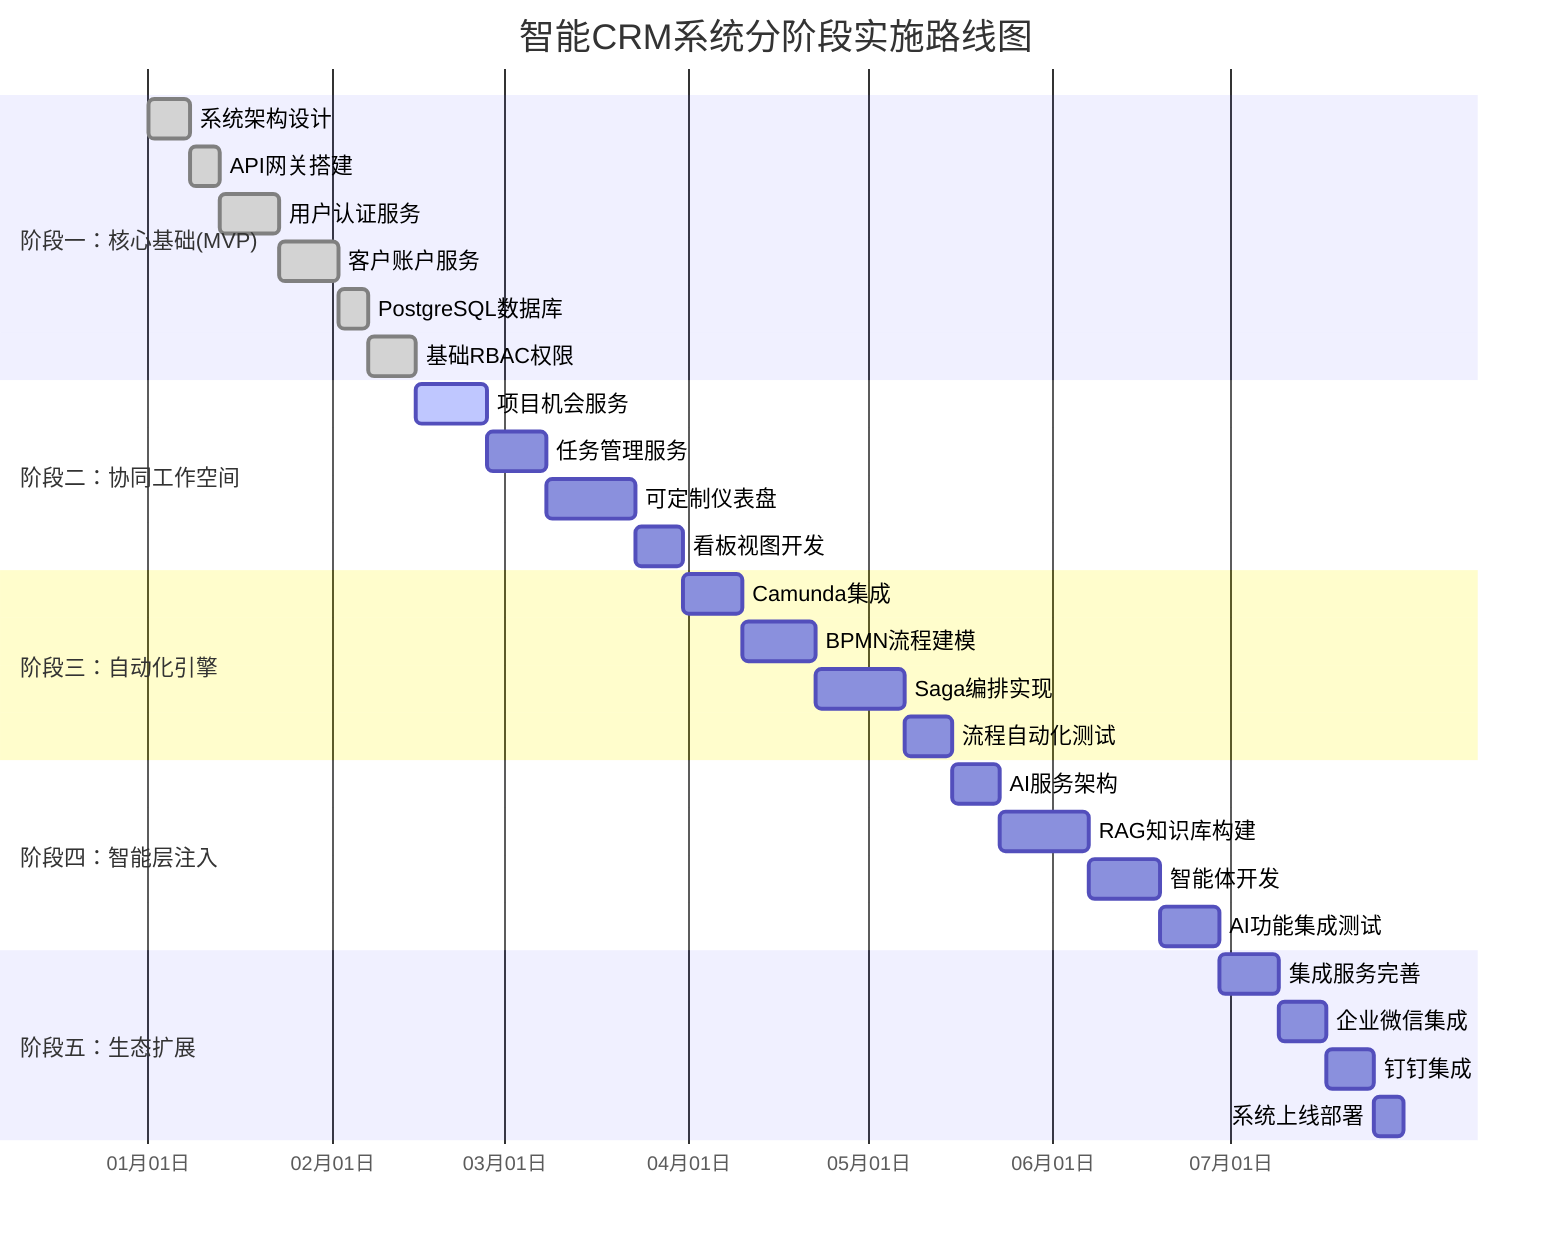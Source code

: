 gantt
    title 智能CRM系统分阶段实施路线图
    dateFormat  YYYY-MM-DD
    axisFormat  %m月%d日
    
    section 阶段一：核心基础(MVP)
    系统架构设计           :done, arch, 2024-01-01, 7d
    API网关搭建           :done, gateway, after arch, 5d
    用户认证服务          :done, auth, after gateway, 10d
    客户账户服务          :done, customer, after auth, 10d
    PostgreSQL数据库      :done, db, after customer, 5d
    基础RBAC权限         :done, rbac, after db, 8d
    
    section 阶段二：协同工作空间
    项目机会服务          :active, project, after rbac, 12d
    任务管理服务          :task, after project, 10d
    可定制仪表盘          :dashboard, after task, 15d
    看板视图开发          :kanban, after dashboard, 8d
    
    section 阶段三：自动化引擎
    Camunda集成          :workflow, after kanban, 10d
    BPMN流程建模         :bpmn, after workflow, 12d
    Saga编排实现         :saga, after bpmn, 15d
    流程自动化测试        :auto_test, after saga, 8d
    
    section 阶段四：智能层注入
    AI服务架构           :ai_arch, after auto_test, 8d
    RAG知识库构建        :rag, after ai_arch, 15d
    智能体开发           :agents, after rag, 12d
    AI功能集成测试       :ai_test, after agents, 10d
    
    section 阶段五：生态扩展
    集成服务完善          :integration, after ai_test, 10d
    企业微信集成          :wechat, after integration, 8d
    钉钉集成             :dingtalk, after wechat, 8d
    系统上线部署          :deploy, after dingtalk, 5d